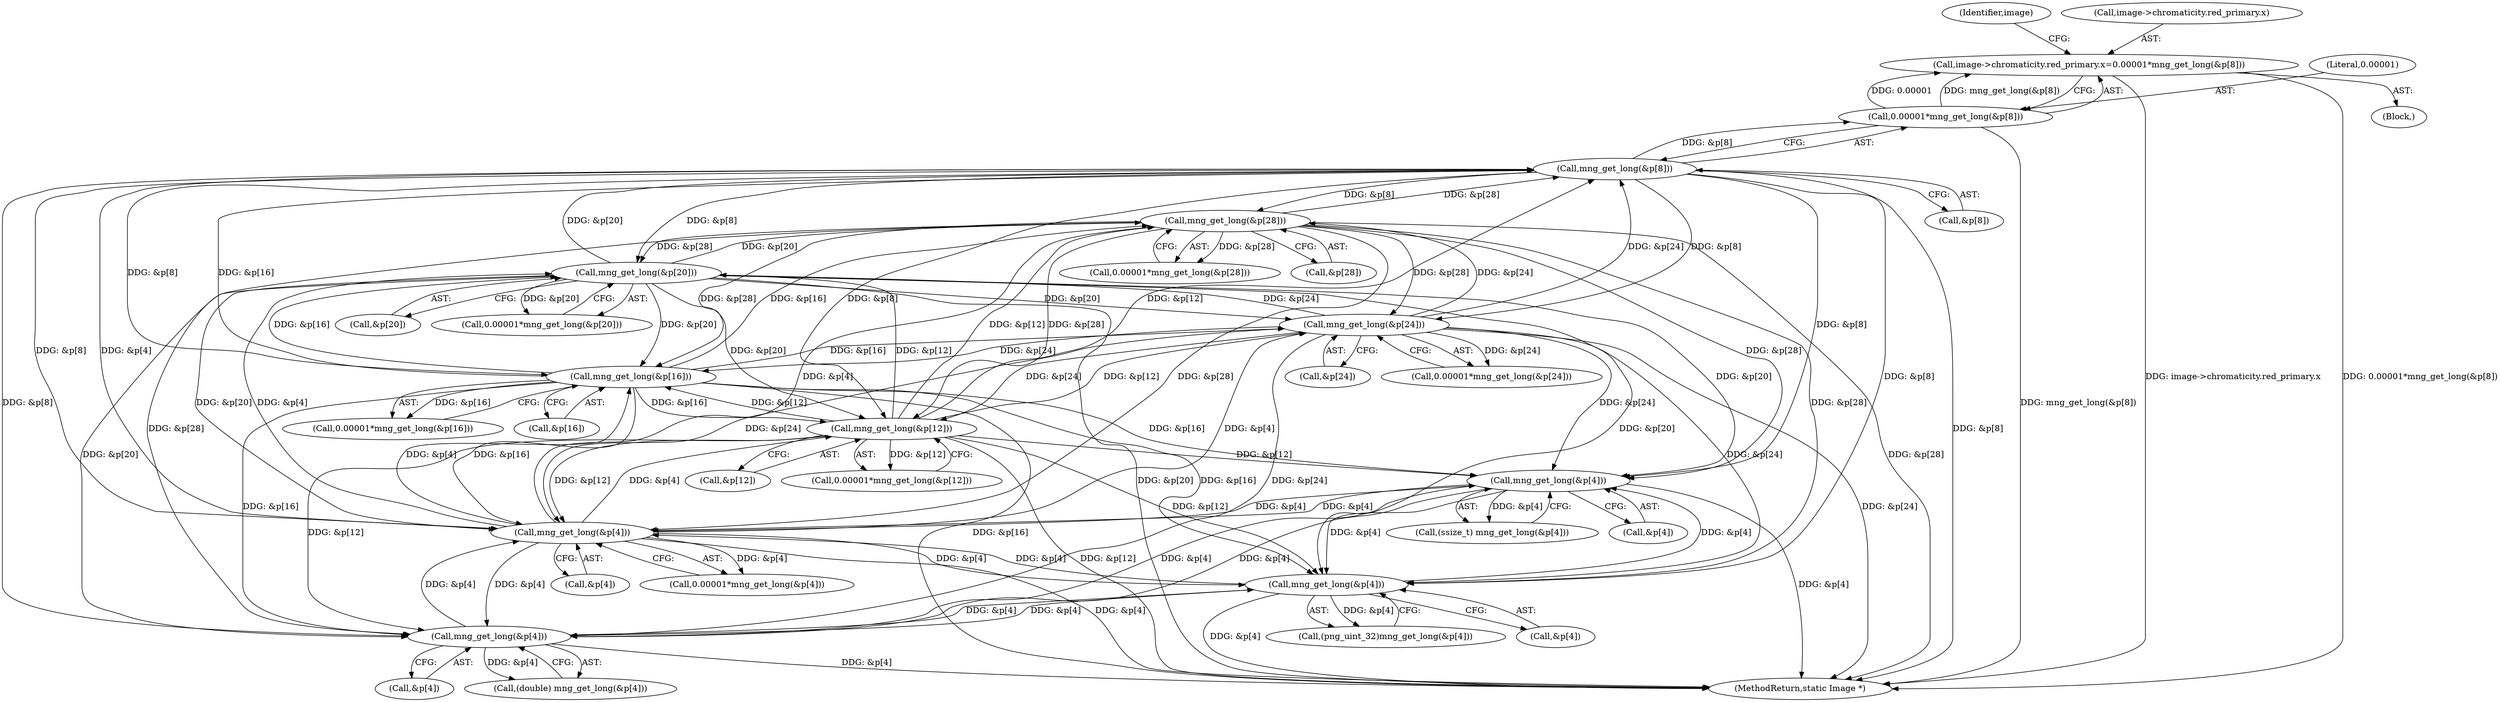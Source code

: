 digraph "0_ImageMagick_76efa969342568841ecf320b5a041685a6d24e0b@pointer" {
"1001298" [label="(Call,image->chromaticity.red_primary.x=0.00001*mng_get_long(&p[8]))"];
"1001306" [label="(Call,0.00001*mng_get_long(&p[8]))"];
"1001308" [label="(Call,mng_get_long(&p[8]))"];
"1001383" [label="(Call,mng_get_long(&p[28]))"];
"1001353" [label="(Call,mng_get_long(&p[20]))"];
"1001368" [label="(Call,mng_get_long(&p[24]))"];
"1001338" [label="(Call,mng_get_long(&p[16]))"];
"1001293" [label="(Call,mng_get_long(&p[4]))"];
"1001599" [label="(Call,mng_get_long(&p[4]))"];
"1000459" [label="(Call,mng_get_long(&p[4]))"];
"1001533" [label="(Call,mng_get_long(&p[4]))"];
"1001323" [label="(Call,mng_get_long(&p[12]))"];
"1001317" [label="(Identifier,image)"];
"1001383" [label="(Call,mng_get_long(&p[28]))"];
"1001533" [label="(Call,mng_get_long(&p[4]))"];
"1001291" [label="(Call,0.00001*mng_get_long(&p[4]))"];
"1001381" [label="(Call,0.00001*mng_get_long(&p[28]))"];
"1001354" [label="(Call,&p[20])"];
"1001294" [label="(Call,&p[4])"];
"1002364" [label="(MethodReturn,static Image *)"];
"1001531" [label="(Call,(ssize_t) mng_get_long(&p[4]))"];
"1001338" [label="(Call,mng_get_long(&p[16]))"];
"1001307" [label="(Literal,0.00001)"];
"1001597" [label="(Call,(double) mng_get_long(&p[4]))"];
"1000457" [label="(Call,(png_uint_32)mng_get_long(&p[4]))"];
"1001293" [label="(Call,mng_get_long(&p[4]))"];
"1001353" [label="(Call,mng_get_long(&p[20]))"];
"1001599" [label="(Call,mng_get_long(&p[4]))"];
"1001336" [label="(Call,0.00001*mng_get_long(&p[16]))"];
"1001369" [label="(Call,&p[24])"];
"1001324" [label="(Call,&p[12])"];
"1001366" [label="(Call,0.00001*mng_get_long(&p[24]))"];
"1001600" [label="(Call,&p[4])"];
"1001298" [label="(Call,image->chromaticity.red_primary.x=0.00001*mng_get_long(&p[8]))"];
"1001321" [label="(Call,0.00001*mng_get_long(&p[12]))"];
"1001351" [label="(Call,0.00001*mng_get_long(&p[20]))"];
"1001270" [label="(Block,)"];
"1001308" [label="(Call,mng_get_long(&p[8]))"];
"1001299" [label="(Call,image->chromaticity.red_primary.x)"];
"1001534" [label="(Call,&p[4])"];
"1001306" [label="(Call,0.00001*mng_get_long(&p[8]))"];
"1001309" [label="(Call,&p[8])"];
"1001339" [label="(Call,&p[16])"];
"1001384" [label="(Call,&p[28])"];
"1001368" [label="(Call,mng_get_long(&p[24]))"];
"1000459" [label="(Call,mng_get_long(&p[4]))"];
"1001323" [label="(Call,mng_get_long(&p[12]))"];
"1000460" [label="(Call,&p[4])"];
"1001298" -> "1001270"  [label="AST: "];
"1001298" -> "1001306"  [label="CFG: "];
"1001299" -> "1001298"  [label="AST: "];
"1001306" -> "1001298"  [label="AST: "];
"1001317" -> "1001298"  [label="CFG: "];
"1001298" -> "1002364"  [label="DDG: image->chromaticity.red_primary.x"];
"1001298" -> "1002364"  [label="DDG: 0.00001*mng_get_long(&p[8])"];
"1001306" -> "1001298"  [label="DDG: 0.00001"];
"1001306" -> "1001298"  [label="DDG: mng_get_long(&p[8])"];
"1001306" -> "1001308"  [label="CFG: "];
"1001307" -> "1001306"  [label="AST: "];
"1001308" -> "1001306"  [label="AST: "];
"1001306" -> "1002364"  [label="DDG: mng_get_long(&p[8])"];
"1001308" -> "1001306"  [label="DDG: &p[8]"];
"1001308" -> "1001309"  [label="CFG: "];
"1001309" -> "1001308"  [label="AST: "];
"1001308" -> "1002364"  [label="DDG: &p[8]"];
"1001308" -> "1000459"  [label="DDG: &p[8]"];
"1001308" -> "1001293"  [label="DDG: &p[8]"];
"1001383" -> "1001308"  [label="DDG: &p[28]"];
"1001353" -> "1001308"  [label="DDG: &p[20]"];
"1001368" -> "1001308"  [label="DDG: &p[24]"];
"1001338" -> "1001308"  [label="DDG: &p[16]"];
"1001293" -> "1001308"  [label="DDG: &p[4]"];
"1001323" -> "1001308"  [label="DDG: &p[12]"];
"1001308" -> "1001323"  [label="DDG: &p[8]"];
"1001308" -> "1001338"  [label="DDG: &p[8]"];
"1001308" -> "1001353"  [label="DDG: &p[8]"];
"1001308" -> "1001368"  [label="DDG: &p[8]"];
"1001308" -> "1001383"  [label="DDG: &p[8]"];
"1001308" -> "1001533"  [label="DDG: &p[8]"];
"1001308" -> "1001599"  [label="DDG: &p[8]"];
"1001383" -> "1001381"  [label="AST: "];
"1001383" -> "1001384"  [label="CFG: "];
"1001384" -> "1001383"  [label="AST: "];
"1001381" -> "1001383"  [label="CFG: "];
"1001383" -> "1002364"  [label="DDG: &p[28]"];
"1001383" -> "1000459"  [label="DDG: &p[28]"];
"1001383" -> "1001293"  [label="DDG: &p[28]"];
"1001383" -> "1001323"  [label="DDG: &p[28]"];
"1001383" -> "1001338"  [label="DDG: &p[28]"];
"1001383" -> "1001353"  [label="DDG: &p[28]"];
"1001383" -> "1001368"  [label="DDG: &p[28]"];
"1001383" -> "1001381"  [label="DDG: &p[28]"];
"1001353" -> "1001383"  [label="DDG: &p[20]"];
"1001368" -> "1001383"  [label="DDG: &p[24]"];
"1001338" -> "1001383"  [label="DDG: &p[16]"];
"1001293" -> "1001383"  [label="DDG: &p[4]"];
"1001323" -> "1001383"  [label="DDG: &p[12]"];
"1001383" -> "1001533"  [label="DDG: &p[28]"];
"1001383" -> "1001599"  [label="DDG: &p[28]"];
"1001353" -> "1001351"  [label="AST: "];
"1001353" -> "1001354"  [label="CFG: "];
"1001354" -> "1001353"  [label="AST: "];
"1001351" -> "1001353"  [label="CFG: "];
"1001353" -> "1002364"  [label="DDG: &p[20]"];
"1001353" -> "1000459"  [label="DDG: &p[20]"];
"1001353" -> "1001293"  [label="DDG: &p[20]"];
"1001353" -> "1001323"  [label="DDG: &p[20]"];
"1001353" -> "1001338"  [label="DDG: &p[20]"];
"1001353" -> "1001351"  [label="DDG: &p[20]"];
"1001368" -> "1001353"  [label="DDG: &p[24]"];
"1001338" -> "1001353"  [label="DDG: &p[16]"];
"1001293" -> "1001353"  [label="DDG: &p[4]"];
"1001323" -> "1001353"  [label="DDG: &p[12]"];
"1001353" -> "1001368"  [label="DDG: &p[20]"];
"1001353" -> "1001533"  [label="DDG: &p[20]"];
"1001353" -> "1001599"  [label="DDG: &p[20]"];
"1001368" -> "1001366"  [label="AST: "];
"1001368" -> "1001369"  [label="CFG: "];
"1001369" -> "1001368"  [label="AST: "];
"1001366" -> "1001368"  [label="CFG: "];
"1001368" -> "1002364"  [label="DDG: &p[24]"];
"1001368" -> "1000459"  [label="DDG: &p[24]"];
"1001368" -> "1001293"  [label="DDG: &p[24]"];
"1001368" -> "1001323"  [label="DDG: &p[24]"];
"1001368" -> "1001338"  [label="DDG: &p[24]"];
"1001368" -> "1001366"  [label="DDG: &p[24]"];
"1001338" -> "1001368"  [label="DDG: &p[16]"];
"1001293" -> "1001368"  [label="DDG: &p[4]"];
"1001323" -> "1001368"  [label="DDG: &p[12]"];
"1001368" -> "1001533"  [label="DDG: &p[24]"];
"1001368" -> "1001599"  [label="DDG: &p[24]"];
"1001338" -> "1001336"  [label="AST: "];
"1001338" -> "1001339"  [label="CFG: "];
"1001339" -> "1001338"  [label="AST: "];
"1001336" -> "1001338"  [label="CFG: "];
"1001338" -> "1002364"  [label="DDG: &p[16]"];
"1001338" -> "1000459"  [label="DDG: &p[16]"];
"1001338" -> "1001293"  [label="DDG: &p[16]"];
"1001338" -> "1001323"  [label="DDG: &p[16]"];
"1001338" -> "1001336"  [label="DDG: &p[16]"];
"1001293" -> "1001338"  [label="DDG: &p[4]"];
"1001323" -> "1001338"  [label="DDG: &p[12]"];
"1001338" -> "1001533"  [label="DDG: &p[16]"];
"1001338" -> "1001599"  [label="DDG: &p[16]"];
"1001293" -> "1001291"  [label="AST: "];
"1001293" -> "1001294"  [label="CFG: "];
"1001294" -> "1001293"  [label="AST: "];
"1001291" -> "1001293"  [label="CFG: "];
"1001293" -> "1002364"  [label="DDG: &p[4]"];
"1001293" -> "1000459"  [label="DDG: &p[4]"];
"1001293" -> "1001291"  [label="DDG: &p[4]"];
"1001599" -> "1001293"  [label="DDG: &p[4]"];
"1000459" -> "1001293"  [label="DDG: &p[4]"];
"1001533" -> "1001293"  [label="DDG: &p[4]"];
"1001323" -> "1001293"  [label="DDG: &p[12]"];
"1001293" -> "1001323"  [label="DDG: &p[4]"];
"1001293" -> "1001533"  [label="DDG: &p[4]"];
"1001293" -> "1001599"  [label="DDG: &p[4]"];
"1001599" -> "1001597"  [label="AST: "];
"1001599" -> "1001600"  [label="CFG: "];
"1001600" -> "1001599"  [label="AST: "];
"1001597" -> "1001599"  [label="CFG: "];
"1001599" -> "1002364"  [label="DDG: &p[4]"];
"1001599" -> "1000459"  [label="DDG: &p[4]"];
"1001599" -> "1001533"  [label="DDG: &p[4]"];
"1001599" -> "1001597"  [label="DDG: &p[4]"];
"1000459" -> "1001599"  [label="DDG: &p[4]"];
"1001533" -> "1001599"  [label="DDG: &p[4]"];
"1001323" -> "1001599"  [label="DDG: &p[12]"];
"1000459" -> "1000457"  [label="AST: "];
"1000459" -> "1000460"  [label="CFG: "];
"1000460" -> "1000459"  [label="AST: "];
"1000457" -> "1000459"  [label="CFG: "];
"1000459" -> "1002364"  [label="DDG: &p[4]"];
"1000459" -> "1000457"  [label="DDG: &p[4]"];
"1001533" -> "1000459"  [label="DDG: &p[4]"];
"1001323" -> "1000459"  [label="DDG: &p[12]"];
"1000459" -> "1001533"  [label="DDG: &p[4]"];
"1001533" -> "1001531"  [label="AST: "];
"1001533" -> "1001534"  [label="CFG: "];
"1001534" -> "1001533"  [label="AST: "];
"1001531" -> "1001533"  [label="CFG: "];
"1001533" -> "1002364"  [label="DDG: &p[4]"];
"1001533" -> "1001531"  [label="DDG: &p[4]"];
"1001323" -> "1001533"  [label="DDG: &p[12]"];
"1001323" -> "1001321"  [label="AST: "];
"1001323" -> "1001324"  [label="CFG: "];
"1001324" -> "1001323"  [label="AST: "];
"1001321" -> "1001323"  [label="CFG: "];
"1001323" -> "1002364"  [label="DDG: &p[12]"];
"1001323" -> "1001321"  [label="DDG: &p[12]"];
}
